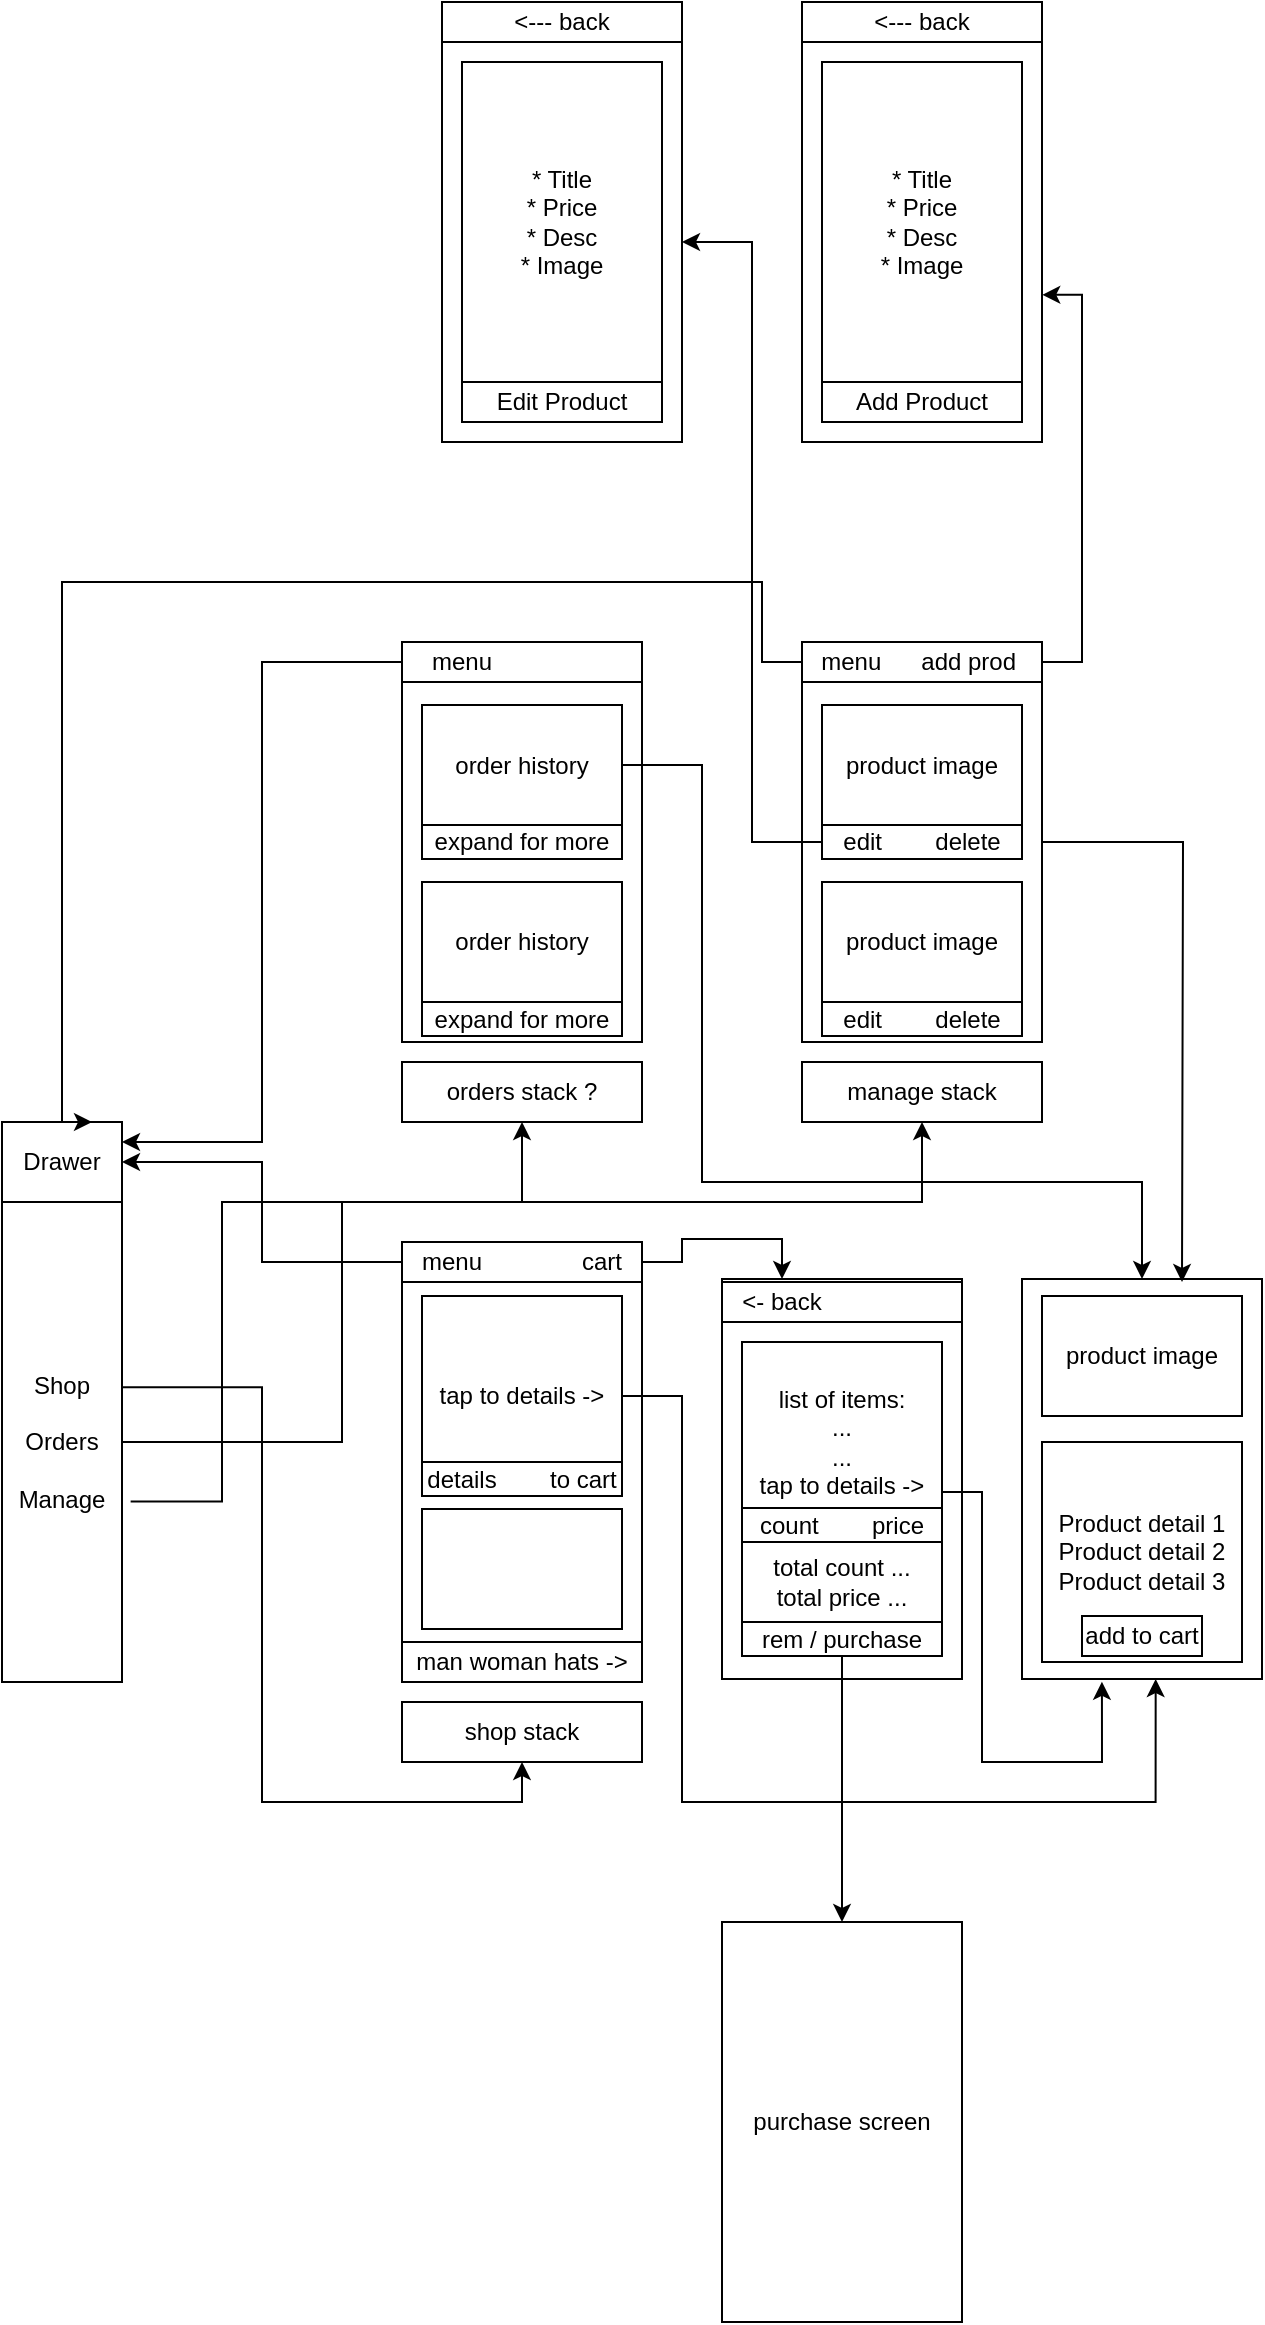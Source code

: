 <mxfile version="13.1.3">
    <diagram id="6hGFLwfOUW9BJ-s0fimq" name="Page-1">
        <mxGraphModel dx="679" dy="1281" grid="1" gridSize="10" guides="1" tooltips="1" connect="1" arrows="1" fold="1" page="1" pageScale="1" pageWidth="1169" pageHeight="827" math="0" shadow="0">
            <root>
                <mxCell id="0"/>
                <mxCell id="1" parent="0"/>
                <mxCell id="13" style="edgeStyle=orthogonalEdgeStyle;rounded=0;orthogonalLoop=1;jettySize=auto;html=1;entryX=0.5;entryY=1;entryDx=0;entryDy=0;exitX=1.003;exitY=0.386;exitDx=0;exitDy=0;exitPerimeter=0;" edge="1" parent="1" source="2" target="12">
                    <mxGeometry relative="1" as="geometry"/>
                </mxCell>
                <mxCell id="34" style="edgeStyle=orthogonalEdgeStyle;rounded=0;orthogonalLoop=1;jettySize=auto;html=1;entryX=0.5;entryY=1;entryDx=0;entryDy=0;" edge="1" parent="1" source="2" target="33">
                    <mxGeometry relative="1" as="geometry">
                        <Array as="points">
                            <mxPoint x="210" y="320"/>
                            <mxPoint x="210" y="200"/>
                            <mxPoint x="300" y="200"/>
                        </Array>
                    </mxGeometry>
                </mxCell>
                <mxCell id="52" style="edgeStyle=orthogonalEdgeStyle;rounded=0;orthogonalLoop=1;jettySize=auto;html=1;exitX=1.072;exitY=0.624;exitDx=0;exitDy=0;exitPerimeter=0;" edge="1" parent="1" source="2" target="44">
                    <mxGeometry relative="1" as="geometry">
                        <Array as="points">
                            <mxPoint x="150" y="350"/>
                            <mxPoint x="150" y="200"/>
                            <mxPoint x="500" y="200"/>
                        </Array>
                    </mxGeometry>
                </mxCell>
                <mxCell id="2" value="Shop&lt;br&gt;&lt;br&gt;Orders&lt;br&gt;&lt;br&gt;Manage" style="rounded=0;whiteSpace=wrap;html=1;" vertex="1" parent="1">
                    <mxGeometry x="40" y="200" width="60" height="240" as="geometry"/>
                </mxCell>
                <mxCell id="3" value="Drawer" style="rounded=0;whiteSpace=wrap;html=1;" vertex="1" parent="1">
                    <mxGeometry x="40" y="160" width="60" height="40" as="geometry"/>
                </mxCell>
                <mxCell id="4" value="" style="rounded=0;whiteSpace=wrap;html=1;" vertex="1" parent="1">
                    <mxGeometry x="240" y="240" width="120" height="200" as="geometry"/>
                </mxCell>
                <mxCell id="14" style="edgeStyle=orthogonalEdgeStyle;rounded=0;orthogonalLoop=1;jettySize=auto;html=1;entryX=0.25;entryY=0;entryDx=0;entryDy=0;" edge="1" parent="1" source="5" target="10">
                    <mxGeometry relative="1" as="geometry"/>
                </mxCell>
                <mxCell id="15" style="edgeStyle=orthogonalEdgeStyle;rounded=0;orthogonalLoop=1;jettySize=auto;html=1;entryX=1;entryY=0.5;entryDx=0;entryDy=0;" edge="1" parent="1" source="5" target="3">
                    <mxGeometry relative="1" as="geometry"/>
                </mxCell>
                <mxCell id="5" value="menu&amp;nbsp; &amp;nbsp; &amp;nbsp; &amp;nbsp; &amp;nbsp; &amp;nbsp; &amp;nbsp; &amp;nbsp;cart" style="rounded=0;whiteSpace=wrap;html=1;" vertex="1" parent="1">
                    <mxGeometry x="240" y="220" width="120" height="20" as="geometry"/>
                </mxCell>
                <mxCell id="6" value="man woman hats -&amp;gt;" style="rounded=0;whiteSpace=wrap;html=1;" vertex="1" parent="1">
                    <mxGeometry x="240" y="420" width="120" height="20" as="geometry"/>
                </mxCell>
                <mxCell id="19" style="edgeStyle=orthogonalEdgeStyle;rounded=0;orthogonalLoop=1;jettySize=auto;html=1;entryX=0.557;entryY=1;entryDx=0;entryDy=0;entryPerimeter=0;" edge="1" parent="1" source="7" target="17">
                    <mxGeometry relative="1" as="geometry">
                        <Array as="points">
                            <mxPoint x="380" y="297"/>
                            <mxPoint x="380" y="500"/>
                            <mxPoint x="617" y="500"/>
                        </Array>
                    </mxGeometry>
                </mxCell>
                <mxCell id="7" value="tap to details -&amp;gt;" style="whiteSpace=wrap;html=1;aspect=fixed;" vertex="1" parent="1">
                    <mxGeometry x="250" y="247" width="100" height="100" as="geometry"/>
                </mxCell>
                <mxCell id="8" value="" style="rounded=0;whiteSpace=wrap;html=1;" vertex="1" parent="1">
                    <mxGeometry x="250" y="353.5" width="100" height="60" as="geometry"/>
                </mxCell>
                <mxCell id="9" value="details&amp;nbsp; &amp;nbsp; &amp;nbsp; &amp;nbsp; to cart" style="rounded=0;whiteSpace=wrap;html=1;" vertex="1" parent="1">
                    <mxGeometry x="250" y="330" width="100" height="17" as="geometry"/>
                </mxCell>
                <mxCell id="10" value="" style="rounded=0;whiteSpace=wrap;html=1;" vertex="1" parent="1">
                    <mxGeometry x="400" y="238.5" width="120" height="200" as="geometry"/>
                </mxCell>
                <mxCell id="12" value="shop stack" style="rounded=0;whiteSpace=wrap;html=1;" vertex="1" parent="1">
                    <mxGeometry x="240" y="450" width="120" height="30" as="geometry"/>
                </mxCell>
                <mxCell id="17" value="&lt;div&gt;&lt;br&gt;&lt;/div&gt;" style="rounded=0;whiteSpace=wrap;html=1;align=right;" vertex="1" parent="1">
                    <mxGeometry x="550" y="238.5" width="120" height="200" as="geometry"/>
                </mxCell>
                <mxCell id="18" value="&amp;lt;- back&amp;nbsp; &amp;nbsp; &amp;nbsp; &amp;nbsp; &amp;nbsp; &amp;nbsp; &amp;nbsp; &amp;nbsp; &amp;nbsp;&amp;nbsp;" style="rounded=0;whiteSpace=wrap;html=1;" vertex="1" parent="1">
                    <mxGeometry x="400" y="240" width="120" height="20" as="geometry"/>
                </mxCell>
                <mxCell id="22" style="edgeStyle=orthogonalEdgeStyle;rounded=0;orthogonalLoop=1;jettySize=auto;html=1;entryX=0.333;entryY=1.007;entryDx=0;entryDy=0;entryPerimeter=0;exitX=1;exitY=0.75;exitDx=0;exitDy=0;" edge="1" parent="1" source="20" target="17">
                    <mxGeometry relative="1" as="geometry">
                        <Array as="points">
                            <mxPoint x="530" y="345"/>
                            <mxPoint x="530" y="480"/>
                            <mxPoint x="590" y="480"/>
                        </Array>
                    </mxGeometry>
                </mxCell>
                <mxCell id="20" value="list of items:&lt;br&gt;...&lt;br&gt;...&lt;br&gt;tap to details -&amp;gt;&lt;br&gt;" style="whiteSpace=wrap;html=1;aspect=fixed;" vertex="1" parent="1">
                    <mxGeometry x="410" y="270" width="100" height="100" as="geometry"/>
                </mxCell>
                <mxCell id="21" value="count&amp;nbsp; &amp;nbsp; &amp;nbsp; &amp;nbsp; price" style="rounded=0;whiteSpace=wrap;html=1;" vertex="1" parent="1">
                    <mxGeometry x="410" y="353" width="100" height="17" as="geometry"/>
                </mxCell>
                <mxCell id="23" value="total count ...&lt;br&gt;total price ..." style="rounded=0;whiteSpace=wrap;html=1;" vertex="1" parent="1">
                    <mxGeometry x="410" y="370" width="100" height="40" as="geometry"/>
                </mxCell>
                <mxCell id="27" style="edgeStyle=orthogonalEdgeStyle;rounded=0;orthogonalLoop=1;jettySize=auto;html=1;entryX=0.5;entryY=0;entryDx=0;entryDy=0;" edge="1" parent="1" source="24" target="26">
                    <mxGeometry relative="1" as="geometry"/>
                </mxCell>
                <mxCell id="24" value="rem / purchase" style="rounded=0;whiteSpace=wrap;html=1;" vertex="1" parent="1">
                    <mxGeometry x="410" y="410" width="100" height="17" as="geometry"/>
                </mxCell>
                <mxCell id="26" value="purchase screen&lt;br&gt;" style="rounded=0;whiteSpace=wrap;html=1;" vertex="1" parent="1">
                    <mxGeometry x="400" y="560" width="120" height="200" as="geometry"/>
                </mxCell>
                <mxCell id="28" value="product image" style="rounded=0;whiteSpace=wrap;html=1;" vertex="1" parent="1">
                    <mxGeometry x="560" y="247" width="100" height="60" as="geometry"/>
                </mxCell>
                <mxCell id="29" value="&lt;span&gt;Product detail 1&lt;/span&gt;&lt;br&gt;&lt;span&gt;Product detail 2&lt;/span&gt;&lt;br&gt;&lt;span&gt;Product detail 3&lt;/span&gt;" style="rounded=0;whiteSpace=wrap;html=1;" vertex="1" parent="1">
                    <mxGeometry x="560" y="320" width="100" height="110" as="geometry"/>
                </mxCell>
                <mxCell id="31" value="&lt;div&gt;&lt;br&gt;&lt;/div&gt;" style="rounded=0;whiteSpace=wrap;html=1;align=right;" vertex="1" parent="1">
                    <mxGeometry x="240" y="-80" width="120" height="200" as="geometry"/>
                </mxCell>
                <mxCell id="33" value="orders stack ?" style="rounded=0;whiteSpace=wrap;html=1;" vertex="1" parent="1">
                    <mxGeometry x="240" y="130" width="120" height="30" as="geometry"/>
                </mxCell>
                <mxCell id="56" style="edgeStyle=orthogonalEdgeStyle;rounded=0;orthogonalLoop=1;jettySize=auto;html=1;entryX=0.5;entryY=0;entryDx=0;entryDy=0;" edge="1" parent="1" source="35" target="17">
                    <mxGeometry relative="1" as="geometry">
                        <mxPoint x="410" y="170" as="targetPoint"/>
                        <Array as="points">
                            <mxPoint x="390" y="-18"/>
                            <mxPoint x="390" y="190"/>
                            <mxPoint x="610" y="190"/>
                        </Array>
                    </mxGeometry>
                </mxCell>
                <mxCell id="35" value="order history" style="rounded=0;whiteSpace=wrap;html=1;" vertex="1" parent="1">
                    <mxGeometry x="250" y="-48.5" width="100" height="60" as="geometry"/>
                </mxCell>
                <mxCell id="36" value="expand for more" style="rounded=0;whiteSpace=wrap;html=1;" vertex="1" parent="1">
                    <mxGeometry x="250" y="11.5" width="100" height="17" as="geometry"/>
                </mxCell>
                <mxCell id="37" value="order history" style="rounded=0;whiteSpace=wrap;html=1;" vertex="1" parent="1">
                    <mxGeometry x="250" y="40" width="100" height="60" as="geometry"/>
                </mxCell>
                <mxCell id="38" value="expand for more" style="rounded=0;whiteSpace=wrap;html=1;" vertex="1" parent="1">
                    <mxGeometry x="250" y="100" width="100" height="17" as="geometry"/>
                </mxCell>
                <mxCell id="42" style="edgeStyle=orthogonalEdgeStyle;rounded=0;orthogonalLoop=1;jettySize=auto;html=1;entryX=1;entryY=0.25;entryDx=0;entryDy=0;" edge="1" parent="1" source="39" target="3">
                    <mxGeometry relative="1" as="geometry"/>
                </mxCell>
                <mxCell id="39" value="menu&amp;nbsp; &amp;nbsp; &amp;nbsp; &amp;nbsp; &amp;nbsp; &amp;nbsp; &amp;nbsp; &amp;nbsp; &amp;nbsp;&amp;nbsp;" style="rounded=0;whiteSpace=wrap;html=1;" vertex="1" parent="1">
                    <mxGeometry x="240" y="-80" width="120" height="20" as="geometry"/>
                </mxCell>
                <mxCell id="43" value="add to cart" style="rounded=0;whiteSpace=wrap;html=1;" vertex="1" parent="1">
                    <mxGeometry x="580" y="407" width="60" height="20" as="geometry"/>
                </mxCell>
                <mxCell id="44" value="manage stack" style="rounded=0;whiteSpace=wrap;html=1;" vertex="1" parent="1">
                    <mxGeometry x="440" y="130" width="120" height="30" as="geometry"/>
                </mxCell>
                <mxCell id="62" style="edgeStyle=orthogonalEdgeStyle;rounded=0;orthogonalLoop=1;jettySize=auto;html=1;" edge="1" parent="1" source="53">
                    <mxGeometry relative="1" as="geometry">
                        <mxPoint x="630" y="240" as="targetPoint"/>
                    </mxGeometry>
                </mxCell>
                <mxCell id="53" value="&lt;div&gt;&lt;br&gt;&lt;/div&gt;" style="rounded=0;whiteSpace=wrap;html=1;align=right;" vertex="1" parent="1">
                    <mxGeometry x="440" y="-80" width="120" height="200" as="geometry"/>
                </mxCell>
                <mxCell id="55" style="edgeStyle=orthogonalEdgeStyle;rounded=0;orthogonalLoop=1;jettySize=auto;html=1;entryX=0.75;entryY=0;entryDx=0;entryDy=0;" edge="1" parent="1" source="54" target="3">
                    <mxGeometry relative="1" as="geometry">
                        <Array as="points">
                            <mxPoint x="420" y="-70"/>
                            <mxPoint x="420" y="-110"/>
                            <mxPoint x="70" y="-110"/>
                            <mxPoint x="70" y="160"/>
                        </Array>
                    </mxGeometry>
                </mxCell>
                <mxCell id="64" style="edgeStyle=orthogonalEdgeStyle;rounded=0;orthogonalLoop=1;jettySize=auto;html=1;entryX=1.001;entryY=0.632;entryDx=0;entryDy=0;entryPerimeter=0;" edge="1" parent="1" target="63">
                    <mxGeometry relative="1" as="geometry">
                        <mxPoint x="560" y="-70" as="sourcePoint"/>
                        <Array as="points">
                            <mxPoint x="580" y="-70"/>
                            <mxPoint x="580" y="-254"/>
                        </Array>
                    </mxGeometry>
                </mxCell>
                <mxCell id="54" value="&amp;nbsp; menu&amp;nbsp;&amp;nbsp; &amp;nbsp; &amp;nbsp;add prod&amp;nbsp; &amp;nbsp;" style="rounded=0;whiteSpace=wrap;html=1;" vertex="1" parent="1">
                    <mxGeometry x="440" y="-80" width="120" height="20" as="geometry"/>
                </mxCell>
                <mxCell id="61" style="edgeStyle=orthogonalEdgeStyle;rounded=0;orthogonalLoop=1;jettySize=auto;html=1;entryX=0.71;entryY=-0.006;entryDx=0;entryDy=0;entryPerimeter=0;strokeColor=none;" edge="1" parent="1" source="57" target="17">
                    <mxGeometry relative="1" as="geometry">
                        <Array as="points">
                            <mxPoint x="590" y="-18"/>
                            <mxPoint x="590" y="125"/>
                            <mxPoint x="635" y="125"/>
                        </Array>
                    </mxGeometry>
                </mxCell>
                <mxCell id="57" value="product image" style="rounded=0;whiteSpace=wrap;html=1;" vertex="1" parent="1">
                    <mxGeometry x="450" y="-48.5" width="100" height="60" as="geometry"/>
                </mxCell>
                <mxCell id="73" style="edgeStyle=orthogonalEdgeStyle;rounded=0;orthogonalLoop=1;jettySize=auto;html=1;entryX=1;entryY=0.5;entryDx=0;entryDy=0;" edge="1" parent="1" source="58" target="69">
                    <mxGeometry relative="1" as="geometry"/>
                </mxCell>
                <mxCell id="58" value="edit&amp;nbsp; &amp;nbsp; &amp;nbsp; &amp;nbsp; delete" style="rounded=0;whiteSpace=wrap;html=1;" vertex="1" parent="1">
                    <mxGeometry x="450" y="11.5" width="100" height="17" as="geometry"/>
                </mxCell>
                <mxCell id="59" value="product image" style="rounded=0;whiteSpace=wrap;html=1;" vertex="1" parent="1">
                    <mxGeometry x="450" y="40" width="100" height="60" as="geometry"/>
                </mxCell>
                <mxCell id="60" value="edit&amp;nbsp; &amp;nbsp; &amp;nbsp; &amp;nbsp; delete" style="rounded=0;whiteSpace=wrap;html=1;" vertex="1" parent="1">
                    <mxGeometry x="450" y="100" width="100" height="17" as="geometry"/>
                </mxCell>
                <mxCell id="63" value="&lt;div&gt;&lt;br&gt;&lt;/div&gt;" style="rounded=0;whiteSpace=wrap;html=1;align=right;" vertex="1" parent="1">
                    <mxGeometry x="440" y="-380" width="120" height="200" as="geometry"/>
                </mxCell>
                <mxCell id="65" value="* Title&lt;br&gt;* Price&lt;br&gt;* Desc&lt;br&gt;* Image&lt;br&gt;" style="rounded=0;whiteSpace=wrap;html=1;" vertex="1" parent="1">
                    <mxGeometry x="450" y="-370" width="100" height="160" as="geometry"/>
                </mxCell>
                <mxCell id="66" value="Add Product" style="rounded=0;whiteSpace=wrap;html=1;" vertex="1" parent="1">
                    <mxGeometry x="450" y="-210" width="100" height="20" as="geometry"/>
                </mxCell>
                <mxCell id="68" value="&amp;lt;--- back" style="rounded=0;whiteSpace=wrap;html=1;" vertex="1" parent="1">
                    <mxGeometry x="440" y="-400" width="120" height="20" as="geometry"/>
                </mxCell>
                <mxCell id="69" value="&lt;div&gt;&lt;br&gt;&lt;/div&gt;" style="rounded=0;whiteSpace=wrap;html=1;align=right;" vertex="1" parent="1">
                    <mxGeometry x="260" y="-380" width="120" height="200" as="geometry"/>
                </mxCell>
                <mxCell id="70" value="&amp;lt;--- back" style="rounded=0;whiteSpace=wrap;html=1;" vertex="1" parent="1">
                    <mxGeometry x="260" y="-400" width="120" height="20" as="geometry"/>
                </mxCell>
                <mxCell id="71" value="* Title&lt;br&gt;* Price&lt;br&gt;* Desc&lt;br&gt;* Image&lt;br&gt;" style="rounded=0;whiteSpace=wrap;html=1;" vertex="1" parent="1">
                    <mxGeometry x="270" y="-370" width="100" height="160" as="geometry"/>
                </mxCell>
                <mxCell id="72" value="Edit Product" style="rounded=0;whiteSpace=wrap;html=1;" vertex="1" parent="1">
                    <mxGeometry x="270" y="-210" width="100" height="20" as="geometry"/>
                </mxCell>
            </root>
        </mxGraphModel>
    </diagram>
</mxfile>